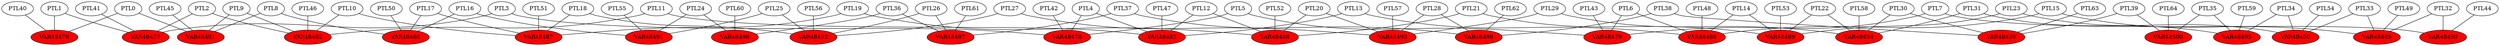 graph model {
PTL0 -- VAR48476;

PTL0 -- VAR48481;

PTL1 -- VAR48476;

PTL1 -- VAR48477;

PTL2 -- VAR48477;

PTL2 -- VAR48482;

PTL3 -- VAR48477;

PTL3 -- VAR48478;

PTL4 -- VAR48478;

PTL4 -- VAR48483;

PTL5 -- VAR48478;

PTL5 -- VAR48479;

PTL6 -- VAR48479;

PTL6 -- VAR48484;

PTL7 -- VAR48479;

PTL7 -- VAR48480;

PTL8 -- VAR48481;

PTL8 -- VAR48486;

PTL9 -- VAR48481;

PTL9 -- VAR48482;

PTL10 -- VAR48482;

PTL10 -- VAR48487;

PTL11 -- VAR48482;

PTL11 -- VAR48483;

PTL12 -- VAR48483;

PTL12 -- VAR48488;

PTL13 -- VAR48483;

PTL13 -- VAR48484;

PTL14 -- VAR48484;

PTL14 -- VAR48489;

PTL15 -- VAR48484;

PTL15 -- VAR48485;

PTL16 -- VAR48486;

PTL16 -- VAR48491;

PTL17 -- VAR48486;

PTL17 -- VAR48487;

PTL18 -- VAR48487;

PTL18 -- VAR48492;

PTL19 -- VAR48487;

PTL19 -- VAR48488;

PTL20 -- VAR48488;

PTL20 -- VAR48493;

PTL21 -- VAR48488;

PTL21 -- VAR48489;

PTL22 -- VAR48489;

PTL22 -- VAR48494;

PTL23 -- VAR48489;

PTL23 -- VAR48490;

PTL24 -- VAR48491;

PTL24 -- VAR48496;

PTL25 -- VAR48491;

PTL25 -- VAR48492;

PTL26 -- VAR48492;

PTL26 -- VAR48497;

PTL27 -- VAR48492;

PTL27 -- VAR48493;

PTL28 -- VAR48493;

PTL28 -- VAR48498;

PTL29 -- VAR48493;

PTL29 -- VAR48494;

PTL30 -- VAR48494;

PTL30 -- VAR48499;

PTL31 -- VAR48494;

PTL31 -- VAR48495;

PTL32 -- VAR48480;

PTL32 -- VAR48485;

PTL33 -- VAR48485;

PTL33 -- VAR48490;

PTL34 -- VAR48490;

PTL34 -- VAR48495;

PTL35 -- VAR48495;

PTL35 -- VAR48500;

PTL36 -- VAR48496;

PTL36 -- VAR48497;

PTL37 -- VAR48497;

PTL37 -- VAR48498;

PTL38 -- VAR48498;

PTL38 -- VAR48499;

PTL39 -- VAR48499;

PTL39 -- VAR48500;

PTL40 -- VAR48476;

PTL41 -- VAR48477;

PTL42 -- VAR48478;

PTL43 -- VAR48479;

PTL44 -- VAR48480;

PTL45 -- VAR48481;

PTL46 -- VAR48482;

PTL47 -- VAR48483;

PTL48 -- VAR48484;

PTL49 -- VAR48485;

PTL50 -- VAR48486;

PTL51 -- VAR48487;

PTL52 -- VAR48488;

PTL53 -- VAR48489;

PTL54 -- VAR48490;

PTL55 -- VAR48491;

PTL56 -- VAR48492;

PTL57 -- VAR48493;

PTL58 -- VAR48494;

PTL59 -- VAR48495;

PTL60 -- VAR48496;

PTL61 -- VAR48497;

PTL62 -- VAR48498;

PTL63 -- VAR48499;

PTL64 -- VAR48500;

VAR48476 [style=filled fillcolor=red];
VAR48481 [style=filled fillcolor=red];
VAR48477 [style=filled fillcolor=red];
VAR48482 [style=filled fillcolor=red];
VAR48478 [style=filled fillcolor=red];
VAR48483 [style=filled fillcolor=red];
VAR48479 [style=filled fillcolor=red];
VAR48484 [style=filled fillcolor=red];
VAR48480 [style=filled fillcolor=red];
VAR48486 [style=filled fillcolor=red];
VAR48487 [style=filled fillcolor=red];
VAR48488 [style=filled fillcolor=red];
VAR48489 [style=filled fillcolor=red];
VAR48485 [style=filled fillcolor=red];
VAR48491 [style=filled fillcolor=red];
VAR48492 [style=filled fillcolor=red];
VAR48493 [style=filled fillcolor=red];
VAR48494 [style=filled fillcolor=red];
VAR48490 [style=filled fillcolor=red];
VAR48496 [style=filled fillcolor=red];
VAR48497 [style=filled fillcolor=red];
VAR48498 [style=filled fillcolor=red];
VAR48499 [style=filled fillcolor=red];
VAR48495 [style=filled fillcolor=red];
VAR48500 [style=filled fillcolor=red];
}
